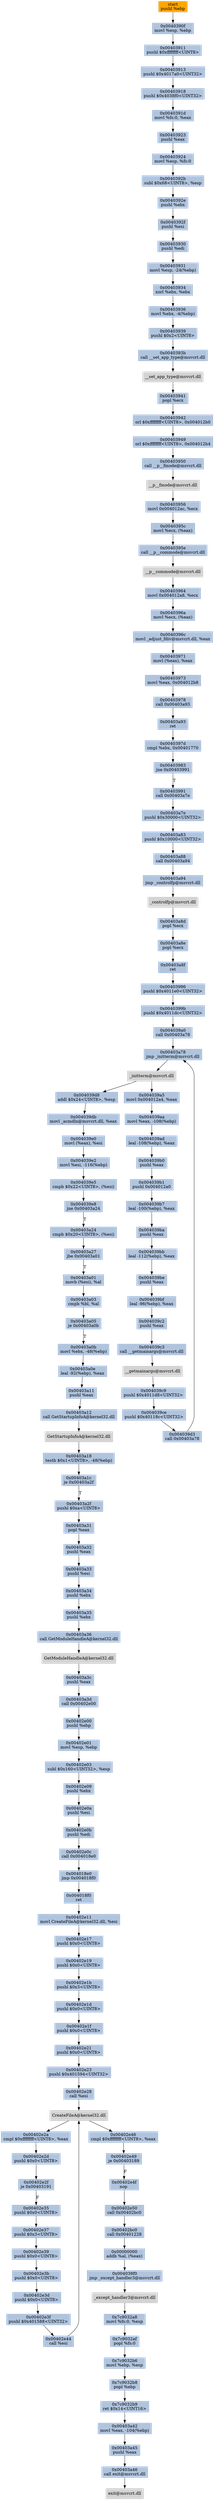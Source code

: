 digraph G {
node[shape=rectangle,style=filled,fillcolor=lightsteelblue,color=lightsteelblue]
bgcolor="transparent"
a0x0040390epushl_ebp[label="start\npushl %ebp",color="lightgrey",fillcolor="orange"];
a0x0040390fmovl_esp_ebp[label="0x0040390f\nmovl %esp, %ebp"];
a0x00403911pushl_0xffffffffUINT8[label="0x00403911\npushl $0xffffffff<UINT8>"];
a0x00403913pushl_0x4017a0UINT32[label="0x00403913\npushl $0x4017a0<UINT32>"];
a0x00403918pushl_0x4038f0UINT32[label="0x00403918\npushl $0x4038f0<UINT32>"];
a0x0040391dmovl_fs_0_eax[label="0x0040391d\nmovl %fs:0, %eax"];
a0x00403923pushl_eax[label="0x00403923\npushl %eax"];
a0x00403924movl_esp_fs_0[label="0x00403924\nmovl %esp, %fs:0"];
a0x0040392bsubl_0x68UINT8_esp[label="0x0040392b\nsubl $0x68<UINT8>, %esp"];
a0x0040392epushl_ebx[label="0x0040392e\npushl %ebx"];
a0x0040392fpushl_esi[label="0x0040392f\npushl %esi"];
a0x00403930pushl_edi[label="0x00403930\npushl %edi"];
a0x00403931movl_esp__24ebp_[label="0x00403931\nmovl %esp, -24(%ebp)"];
a0x00403934xorl_ebx_ebx[label="0x00403934\nxorl %ebx, %ebx"];
a0x00403936movl_ebx__4ebp_[label="0x00403936\nmovl %ebx, -4(%ebp)"];
a0x00403939pushl_0x2UINT8[label="0x00403939\npushl $0x2<UINT8>"];
a0x0040393bcall___set_app_type_msvcrt_dll[label="0x0040393b\ncall __set_app_type@msvcrt.dll"];
a__set_app_type_msvcrt_dll[label="__set_app_type@msvcrt.dll",color="lightgrey",fillcolor="lightgrey"];
a0x00403941popl_ecx[label="0x00403941\npopl %ecx"];
a0x00403942orl_0xffffffffUINT8_0x004012b0[label="0x00403942\norl $0xffffffff<UINT8>, 0x004012b0"];
a0x00403949orl_0xffffffffUINT8_0x004012b4[label="0x00403949\norl $0xffffffff<UINT8>, 0x004012b4"];
a0x00403950call___p__fmode_msvcrt_dll[label="0x00403950\ncall __p__fmode@msvcrt.dll"];
a__p__fmode_msvcrt_dll[label="__p__fmode@msvcrt.dll",color="lightgrey",fillcolor="lightgrey"];
a0x00403956movl_0x004012ac_ecx[label="0x00403956\nmovl 0x004012ac, %ecx"];
a0x0040395cmovl_ecx_eax_[label="0x0040395c\nmovl %ecx, (%eax)"];
a0x0040395ecall___p__commode_msvcrt_dll[label="0x0040395e\ncall __p__commode@msvcrt.dll"];
a__p__commode_msvcrt_dll[label="__p__commode@msvcrt.dll",color="lightgrey",fillcolor="lightgrey"];
a0x00403964movl_0x004012a8_ecx[label="0x00403964\nmovl 0x004012a8, %ecx"];
a0x0040396amovl_ecx_eax_[label="0x0040396a\nmovl %ecx, (%eax)"];
a0x0040396cmovl__adjust_fdiv_msvcrt_dll_eax[label="0x0040396c\nmovl _adjust_fdiv@msvcrt.dll, %eax"];
a0x00403971movl_eax__eax[label="0x00403971\nmovl (%eax), %eax"];
a0x00403973movl_eax_0x004012b8[label="0x00403973\nmovl %eax, 0x004012b8"];
a0x00403978call_0x00403a93[label="0x00403978\ncall 0x00403a93"];
a0x00403a93ret[label="0x00403a93\nret"];
a0x0040397dcmpl_ebx_0x00401770[label="0x0040397d\ncmpl %ebx, 0x00401770"];
a0x00403983jne_0x00403991[label="0x00403983\njne 0x00403991"];
a0x00403991call_0x00403a7e[label="0x00403991\ncall 0x00403a7e"];
a0x00403a7epushl_0x30000UINT32[label="0x00403a7e\npushl $0x30000<UINT32>"];
a0x00403a83pushl_0x10000UINT32[label="0x00403a83\npushl $0x10000<UINT32>"];
a0x00403a88call_0x00403a94[label="0x00403a88\ncall 0x00403a94"];
a0x00403a94jmp__controlfp_msvcrt_dll[label="0x00403a94\njmp _controlfp@msvcrt.dll"];
a_controlfp_msvcrt_dll[label="_controlfp@msvcrt.dll",color="lightgrey",fillcolor="lightgrey"];
a0x00403a8dpopl_ecx[label="0x00403a8d\npopl %ecx"];
a0x00403a8epopl_ecx[label="0x00403a8e\npopl %ecx"];
a0x00403a8fret[label="0x00403a8f\nret"];
a0x00403996pushl_0x4011e0UINT32[label="0x00403996\npushl $0x4011e0<UINT32>"];
a0x0040399bpushl_0x4011dcUINT32[label="0x0040399b\npushl $0x4011dc<UINT32>"];
a0x004039a0call_0x00403a78[label="0x004039a0\ncall 0x00403a78"];
a0x00403a78jmp__initterm_msvcrt_dll[label="0x00403a78\njmp _initterm@msvcrt.dll"];
a_initterm_msvcrt_dll[label="_initterm@msvcrt.dll",color="lightgrey",fillcolor="lightgrey"];
a0x004039a5movl_0x004012a4_eax[label="0x004039a5\nmovl 0x004012a4, %eax"];
a0x004039aamovl_eax__108ebp_[label="0x004039aa\nmovl %eax, -108(%ebp)"];
a0x004039adleal__108ebp__eax[label="0x004039ad\nleal -108(%ebp), %eax"];
a0x004039b0pushl_eax[label="0x004039b0\npushl %eax"];
a0x004039b1pushl_0x004012a0[label="0x004039b1\npushl 0x004012a0"];
a0x004039b7leal__100ebp__eax[label="0x004039b7\nleal -100(%ebp), %eax"];
a0x004039bapushl_eax[label="0x004039ba\npushl %eax"];
a0x004039bbleal__112ebp__eax[label="0x004039bb\nleal -112(%ebp), %eax"];
a0x004039bepushl_eax[label="0x004039be\npushl %eax"];
a0x004039bfleal__96ebp__eax[label="0x004039bf\nleal -96(%ebp), %eax"];
a0x004039c2pushl_eax[label="0x004039c2\npushl %eax"];
a0x004039c3call___getmainargs_msvcrt_dll[label="0x004039c3\ncall __getmainargs@msvcrt.dll"];
a__getmainargs_msvcrt_dll[label="__getmainargs@msvcrt.dll",color="lightgrey",fillcolor="lightgrey"];
a0x004039c9pushl_0x4011d8UINT32[label="0x004039c9\npushl $0x4011d8<UINT32>"];
a0x004039cepushl_0x40118cUINT32[label="0x004039ce\npushl $0x40118c<UINT32>"];
a0x004039d3call_0x00403a78[label="0x004039d3\ncall 0x00403a78"];
a0x004039d8addl_0x24UINT8_esp[label="0x004039d8\naddl $0x24<UINT8>, %esp"];
a0x004039dbmovl__acmdln_msvcrt_dll_eax[label="0x004039db\nmovl _acmdln@msvcrt.dll, %eax"];
a0x004039e0movl_eax__esi[label="0x004039e0\nmovl (%eax), %esi"];
a0x004039e2movl_esi__116ebp_[label="0x004039e2\nmovl %esi, -116(%ebp)"];
a0x004039e5cmpb_0x22UINT8_esi_[label="0x004039e5\ncmpb $0x22<UINT8>, (%esi)"];
a0x004039e8jne_0x00403a24[label="0x004039e8\njne 0x00403a24"];
a0x00403a24cmpb_0x20UINT8_esi_[label="0x00403a24\ncmpb $0x20<UINT8>, (%esi)"];
a0x00403a27jbe_0x00403a01[label="0x00403a27\njbe 0x00403a01"];
a0x00403a01movb_esi__al[label="0x00403a01\nmovb (%esi), %al"];
a0x00403a03cmpb_bl_al[label="0x00403a03\ncmpb %bl, %al"];
a0x00403a05je_0x00403a0b[label="0x00403a05\nje 0x00403a0b"];
a0x00403a0bmovl_ebx__48ebp_[label="0x00403a0b\nmovl %ebx, -48(%ebp)"];
a0x00403a0eleal__92ebp__eax[label="0x00403a0e\nleal -92(%ebp), %eax"];
a0x00403a11pushl_eax[label="0x00403a11\npushl %eax"];
a0x00403a12call_GetStartupInfoA_kernel32_dll[label="0x00403a12\ncall GetStartupInfoA@kernel32.dll"];
GetStartupInfoA_kernel32_dll[label="GetStartupInfoA@kernel32.dll",color="lightgrey",fillcolor="lightgrey"];
a0x00403a18testb_0x1UINT8__48ebp_[label="0x00403a18\ntestb $0x1<UINT8>, -48(%ebp)"];
a0x00403a1cje_0x00403a2f[label="0x00403a1c\nje 0x00403a2f"];
a0x00403a2fpushl_0xaUINT8[label="0x00403a2f\npushl $0xa<UINT8>"];
a0x00403a31popl_eax[label="0x00403a31\npopl %eax"];
a0x00403a32pushl_eax[label="0x00403a32\npushl %eax"];
a0x00403a33pushl_esi[label="0x00403a33\npushl %esi"];
a0x00403a34pushl_ebx[label="0x00403a34\npushl %ebx"];
a0x00403a35pushl_ebx[label="0x00403a35\npushl %ebx"];
a0x00403a36call_GetModuleHandleA_kernel32_dll[label="0x00403a36\ncall GetModuleHandleA@kernel32.dll"];
GetModuleHandleA_kernel32_dll[label="GetModuleHandleA@kernel32.dll",color="lightgrey",fillcolor="lightgrey"];
a0x00403a3cpushl_eax[label="0x00403a3c\npushl %eax"];
a0x00403a3dcall_0x00402e00[label="0x00403a3d\ncall 0x00402e00"];
a0x00402e00pushl_ebp[label="0x00402e00\npushl %ebp"];
a0x00402e01movl_esp_ebp[label="0x00402e01\nmovl %esp, %ebp"];
a0x00402e03subl_0x160UINT32_esp[label="0x00402e03\nsubl $0x160<UINT32>, %esp"];
a0x00402e09pushl_ebx[label="0x00402e09\npushl %ebx"];
a0x00402e0apushl_esi[label="0x00402e0a\npushl %esi"];
a0x00402e0bpushl_edi[label="0x00402e0b\npushl %edi"];
a0x00402e0ccall_0x004018e0[label="0x00402e0c\ncall 0x004018e0"];
a0x004018e0jmp_0x004018f0[label="0x004018e0\njmp 0x004018f0"];
a0x004018f0ret[label="0x004018f0\nret"];
a0x00402e11movl_CreateFileA_kernel32_dll_esi[label="0x00402e11\nmovl CreateFileA@kernel32.dll, %esi"];
a0x00402e17pushl_0x0UINT8[label="0x00402e17\npushl $0x0<UINT8>"];
a0x00402e19pushl_0x0UINT8[label="0x00402e19\npushl $0x0<UINT8>"];
a0x00402e1bpushl_0x3UINT8[label="0x00402e1b\npushl $0x3<UINT8>"];
a0x00402e1dpushl_0x0UINT8[label="0x00402e1d\npushl $0x0<UINT8>"];
a0x00402e1fpushl_0x0UINT8[label="0x00402e1f\npushl $0x0<UINT8>"];
a0x00402e21pushl_0x0UINT8[label="0x00402e21\npushl $0x0<UINT8>"];
a0x00402e23pushl_0x401594UINT32[label="0x00402e23\npushl $0x401594<UINT32>"];
a0x00402e28call_esi[label="0x00402e28\ncall %esi"];
CreateFileA_kernel32_dll[label="CreateFileA@kernel32.dll",color="lightgrey",fillcolor="lightgrey"];
a0x00402e2acmpl_0xffffffffUINT8_eax[label="0x00402e2a\ncmpl $0xffffffff<UINT8>, %eax"];
a0x00402e2dpushl_0x0UINT8[label="0x00402e2d\npushl $0x0<UINT8>"];
a0x00402e2fje_0x00403191[label="0x00402e2f\nje 0x00403191"];
a0x00402e35pushl_0x0UINT8[label="0x00402e35\npushl $0x0<UINT8>"];
a0x00402e37pushl_0x3UINT8[label="0x00402e37\npushl $0x3<UINT8>"];
a0x00402e39pushl_0x0UINT8[label="0x00402e39\npushl $0x0<UINT8>"];
a0x00402e3bpushl_0x0UINT8[label="0x00402e3b\npushl $0x0<UINT8>"];
a0x00402e3dpushl_0x0UINT8[label="0x00402e3d\npushl $0x0<UINT8>"];
a0x00402e3fpushl_0x401588UINT32[label="0x00402e3f\npushl $0x401588<UINT32>"];
a0x00402e44call_esi[label="0x00402e44\ncall %esi"];
a0x00402e46cmpl_0xffffffffUINT8_eax[label="0x00402e46\ncmpl $0xffffffff<UINT8>, %eax"];
a0x00402e49je_0x00403189[label="0x00402e49\nje 0x00403189"];
a0x00402e4fnop_[label="0x00402e4f\nnop "];
a0x00402e50call_0x00402bc0[label="0x00402e50\ncall 0x00402bc0"];
a0x00402bc0call_0x00401228[label="0x00402bc0\ncall 0x00401228"];
a0x00000000addb_al_eax_[label="0x00000000\naddb %al, (%eax)"];
a0x004038f0jmp__except_handler3_msvcrt_dll[label="0x004038f0\njmp _except_handler3@msvcrt.dll"];
a_except_handler3_msvcrt_dll[label="_except_handler3@msvcrt.dll",color="lightgrey",fillcolor="lightgrey"];
a0x7c9032a8movl_fs_0_esp[label="0x7c9032a8\nmovl %fs:0, %esp"];
a0x7c9032afpopl_fs_0[label="0x7c9032af\npopl %fs:0"];
a0x7c9032b6movl_ebp_esp[label="0x7c9032b6\nmovl %ebp, %esp"];
a0x7c9032b8popl_ebp[label="0x7c9032b8\npopl %ebp"];
a0x7c9032b9ret_0x14UINT16[label="0x7c9032b9\nret $0x14<UINT16>"];
a0x00403a42movl_eax__104ebp_[label="0x00403a42\nmovl %eax, -104(%ebp)"];
a0x00403a45pushl_eax[label="0x00403a45\npushl %eax"];
a0x00403a46call_exit_msvcrt_dll[label="0x00403a46\ncall exit@msvcrt.dll"];
exit_msvcrt_dll[label="exit@msvcrt.dll",color="lightgrey",fillcolor="lightgrey"];
a0x0040390epushl_ebp -> a0x0040390fmovl_esp_ebp [color="#000000"];
a0x0040390fmovl_esp_ebp -> a0x00403911pushl_0xffffffffUINT8 [color="#000000"];
a0x00403911pushl_0xffffffffUINT8 -> a0x00403913pushl_0x4017a0UINT32 [color="#000000"];
a0x00403913pushl_0x4017a0UINT32 -> a0x00403918pushl_0x4038f0UINT32 [color="#000000"];
a0x00403918pushl_0x4038f0UINT32 -> a0x0040391dmovl_fs_0_eax [color="#000000"];
a0x0040391dmovl_fs_0_eax -> a0x00403923pushl_eax [color="#000000"];
a0x00403923pushl_eax -> a0x00403924movl_esp_fs_0 [color="#000000"];
a0x00403924movl_esp_fs_0 -> a0x0040392bsubl_0x68UINT8_esp [color="#000000"];
a0x0040392bsubl_0x68UINT8_esp -> a0x0040392epushl_ebx [color="#000000"];
a0x0040392epushl_ebx -> a0x0040392fpushl_esi [color="#000000"];
a0x0040392fpushl_esi -> a0x00403930pushl_edi [color="#000000"];
a0x00403930pushl_edi -> a0x00403931movl_esp__24ebp_ [color="#000000"];
a0x00403931movl_esp__24ebp_ -> a0x00403934xorl_ebx_ebx [color="#000000"];
a0x00403934xorl_ebx_ebx -> a0x00403936movl_ebx__4ebp_ [color="#000000"];
a0x00403936movl_ebx__4ebp_ -> a0x00403939pushl_0x2UINT8 [color="#000000"];
a0x00403939pushl_0x2UINT8 -> a0x0040393bcall___set_app_type_msvcrt_dll [color="#000000"];
a0x0040393bcall___set_app_type_msvcrt_dll -> a__set_app_type_msvcrt_dll [color="#000000"];
a__set_app_type_msvcrt_dll -> a0x00403941popl_ecx [color="#000000"];
a0x00403941popl_ecx -> a0x00403942orl_0xffffffffUINT8_0x004012b0 [color="#000000"];
a0x00403942orl_0xffffffffUINT8_0x004012b0 -> a0x00403949orl_0xffffffffUINT8_0x004012b4 [color="#000000"];
a0x00403949orl_0xffffffffUINT8_0x004012b4 -> a0x00403950call___p__fmode_msvcrt_dll [color="#000000"];
a0x00403950call___p__fmode_msvcrt_dll -> a__p__fmode_msvcrt_dll [color="#000000"];
a__p__fmode_msvcrt_dll -> a0x00403956movl_0x004012ac_ecx [color="#000000"];
a0x00403956movl_0x004012ac_ecx -> a0x0040395cmovl_ecx_eax_ [color="#000000"];
a0x0040395cmovl_ecx_eax_ -> a0x0040395ecall___p__commode_msvcrt_dll [color="#000000"];
a0x0040395ecall___p__commode_msvcrt_dll -> a__p__commode_msvcrt_dll [color="#000000"];
a__p__commode_msvcrt_dll -> a0x00403964movl_0x004012a8_ecx [color="#000000"];
a0x00403964movl_0x004012a8_ecx -> a0x0040396amovl_ecx_eax_ [color="#000000"];
a0x0040396amovl_ecx_eax_ -> a0x0040396cmovl__adjust_fdiv_msvcrt_dll_eax [color="#000000"];
a0x0040396cmovl__adjust_fdiv_msvcrt_dll_eax -> a0x00403971movl_eax__eax [color="#000000"];
a0x00403971movl_eax__eax -> a0x00403973movl_eax_0x004012b8 [color="#000000"];
a0x00403973movl_eax_0x004012b8 -> a0x00403978call_0x00403a93 [color="#000000"];
a0x00403978call_0x00403a93 -> a0x00403a93ret [color="#000000"];
a0x00403a93ret -> a0x0040397dcmpl_ebx_0x00401770 [color="#000000"];
a0x0040397dcmpl_ebx_0x00401770 -> a0x00403983jne_0x00403991 [color="#000000"];
a0x00403983jne_0x00403991 -> a0x00403991call_0x00403a7e [color="#000000",label="T"];
a0x00403991call_0x00403a7e -> a0x00403a7epushl_0x30000UINT32 [color="#000000"];
a0x00403a7epushl_0x30000UINT32 -> a0x00403a83pushl_0x10000UINT32 [color="#000000"];
a0x00403a83pushl_0x10000UINT32 -> a0x00403a88call_0x00403a94 [color="#000000"];
a0x00403a88call_0x00403a94 -> a0x00403a94jmp__controlfp_msvcrt_dll [color="#000000"];
a0x00403a94jmp__controlfp_msvcrt_dll -> a_controlfp_msvcrt_dll [color="#000000"];
a_controlfp_msvcrt_dll -> a0x00403a8dpopl_ecx [color="#000000"];
a0x00403a8dpopl_ecx -> a0x00403a8epopl_ecx [color="#000000"];
a0x00403a8epopl_ecx -> a0x00403a8fret [color="#000000"];
a0x00403a8fret -> a0x00403996pushl_0x4011e0UINT32 [color="#000000"];
a0x00403996pushl_0x4011e0UINT32 -> a0x0040399bpushl_0x4011dcUINT32 [color="#000000"];
a0x0040399bpushl_0x4011dcUINT32 -> a0x004039a0call_0x00403a78 [color="#000000"];
a0x004039a0call_0x00403a78 -> a0x00403a78jmp__initterm_msvcrt_dll [color="#000000"];
a0x00403a78jmp__initterm_msvcrt_dll -> a_initterm_msvcrt_dll [color="#000000"];
a_initterm_msvcrt_dll -> a0x004039a5movl_0x004012a4_eax [color="#000000"];
a0x004039a5movl_0x004012a4_eax -> a0x004039aamovl_eax__108ebp_ [color="#000000"];
a0x004039aamovl_eax__108ebp_ -> a0x004039adleal__108ebp__eax [color="#000000"];
a0x004039adleal__108ebp__eax -> a0x004039b0pushl_eax [color="#000000"];
a0x004039b0pushl_eax -> a0x004039b1pushl_0x004012a0 [color="#000000"];
a0x004039b1pushl_0x004012a0 -> a0x004039b7leal__100ebp__eax [color="#000000"];
a0x004039b7leal__100ebp__eax -> a0x004039bapushl_eax [color="#000000"];
a0x004039bapushl_eax -> a0x004039bbleal__112ebp__eax [color="#000000"];
a0x004039bbleal__112ebp__eax -> a0x004039bepushl_eax [color="#000000"];
a0x004039bepushl_eax -> a0x004039bfleal__96ebp__eax [color="#000000"];
a0x004039bfleal__96ebp__eax -> a0x004039c2pushl_eax [color="#000000"];
a0x004039c2pushl_eax -> a0x004039c3call___getmainargs_msvcrt_dll [color="#000000"];
a0x004039c3call___getmainargs_msvcrt_dll -> a__getmainargs_msvcrt_dll [color="#000000"];
a__getmainargs_msvcrt_dll -> a0x004039c9pushl_0x4011d8UINT32 [color="#000000"];
a0x004039c9pushl_0x4011d8UINT32 -> a0x004039cepushl_0x40118cUINT32 [color="#000000"];
a0x004039cepushl_0x40118cUINT32 -> a0x004039d3call_0x00403a78 [color="#000000"];
a0x004039d3call_0x00403a78 -> a0x00403a78jmp__initterm_msvcrt_dll [color="#000000"];
a_initterm_msvcrt_dll -> a0x004039d8addl_0x24UINT8_esp [color="#000000"];
a0x004039d8addl_0x24UINT8_esp -> a0x004039dbmovl__acmdln_msvcrt_dll_eax [color="#000000"];
a0x004039dbmovl__acmdln_msvcrt_dll_eax -> a0x004039e0movl_eax__esi [color="#000000"];
a0x004039e0movl_eax__esi -> a0x004039e2movl_esi__116ebp_ [color="#000000"];
a0x004039e2movl_esi__116ebp_ -> a0x004039e5cmpb_0x22UINT8_esi_ [color="#000000"];
a0x004039e5cmpb_0x22UINT8_esi_ -> a0x004039e8jne_0x00403a24 [color="#000000"];
a0x004039e8jne_0x00403a24 -> a0x00403a24cmpb_0x20UINT8_esi_ [color="#000000",label="T"];
a0x00403a24cmpb_0x20UINT8_esi_ -> a0x00403a27jbe_0x00403a01 [color="#000000"];
a0x00403a27jbe_0x00403a01 -> a0x00403a01movb_esi__al [color="#000000",label="T"];
a0x00403a01movb_esi__al -> a0x00403a03cmpb_bl_al [color="#000000"];
a0x00403a03cmpb_bl_al -> a0x00403a05je_0x00403a0b [color="#000000"];
a0x00403a05je_0x00403a0b -> a0x00403a0bmovl_ebx__48ebp_ [color="#000000",label="T"];
a0x00403a0bmovl_ebx__48ebp_ -> a0x00403a0eleal__92ebp__eax [color="#000000"];
a0x00403a0eleal__92ebp__eax -> a0x00403a11pushl_eax [color="#000000"];
a0x00403a11pushl_eax -> a0x00403a12call_GetStartupInfoA_kernel32_dll [color="#000000"];
a0x00403a12call_GetStartupInfoA_kernel32_dll -> GetStartupInfoA_kernel32_dll [color="#000000"];
GetStartupInfoA_kernel32_dll -> a0x00403a18testb_0x1UINT8__48ebp_ [color="#000000"];
a0x00403a18testb_0x1UINT8__48ebp_ -> a0x00403a1cje_0x00403a2f [color="#000000"];
a0x00403a1cje_0x00403a2f -> a0x00403a2fpushl_0xaUINT8 [color="#000000",label="T"];
a0x00403a2fpushl_0xaUINT8 -> a0x00403a31popl_eax [color="#000000"];
a0x00403a31popl_eax -> a0x00403a32pushl_eax [color="#000000"];
a0x00403a32pushl_eax -> a0x00403a33pushl_esi [color="#000000"];
a0x00403a33pushl_esi -> a0x00403a34pushl_ebx [color="#000000"];
a0x00403a34pushl_ebx -> a0x00403a35pushl_ebx [color="#000000"];
a0x00403a35pushl_ebx -> a0x00403a36call_GetModuleHandleA_kernel32_dll [color="#000000"];
a0x00403a36call_GetModuleHandleA_kernel32_dll -> GetModuleHandleA_kernel32_dll [color="#000000"];
GetModuleHandleA_kernel32_dll -> a0x00403a3cpushl_eax [color="#000000"];
a0x00403a3cpushl_eax -> a0x00403a3dcall_0x00402e00 [color="#000000"];
a0x00403a3dcall_0x00402e00 -> a0x00402e00pushl_ebp [color="#000000"];
a0x00402e00pushl_ebp -> a0x00402e01movl_esp_ebp [color="#000000"];
a0x00402e01movl_esp_ebp -> a0x00402e03subl_0x160UINT32_esp [color="#000000"];
a0x00402e03subl_0x160UINT32_esp -> a0x00402e09pushl_ebx [color="#000000"];
a0x00402e09pushl_ebx -> a0x00402e0apushl_esi [color="#000000"];
a0x00402e0apushl_esi -> a0x00402e0bpushl_edi [color="#000000"];
a0x00402e0bpushl_edi -> a0x00402e0ccall_0x004018e0 [color="#000000"];
a0x00402e0ccall_0x004018e0 -> a0x004018e0jmp_0x004018f0 [color="#000000"];
a0x004018e0jmp_0x004018f0 -> a0x004018f0ret [color="#000000"];
a0x004018f0ret -> a0x00402e11movl_CreateFileA_kernel32_dll_esi [color="#000000"];
a0x00402e11movl_CreateFileA_kernel32_dll_esi -> a0x00402e17pushl_0x0UINT8 [color="#000000"];
a0x00402e17pushl_0x0UINT8 -> a0x00402e19pushl_0x0UINT8 [color="#000000"];
a0x00402e19pushl_0x0UINT8 -> a0x00402e1bpushl_0x3UINT8 [color="#000000"];
a0x00402e1bpushl_0x3UINT8 -> a0x00402e1dpushl_0x0UINT8 [color="#000000"];
a0x00402e1dpushl_0x0UINT8 -> a0x00402e1fpushl_0x0UINT8 [color="#000000"];
a0x00402e1fpushl_0x0UINT8 -> a0x00402e21pushl_0x0UINT8 [color="#000000"];
a0x00402e21pushl_0x0UINT8 -> a0x00402e23pushl_0x401594UINT32 [color="#000000"];
a0x00402e23pushl_0x401594UINT32 -> a0x00402e28call_esi [color="#000000"];
a0x00402e28call_esi -> CreateFileA_kernel32_dll [color="#000000"];
CreateFileA_kernel32_dll -> a0x00402e2acmpl_0xffffffffUINT8_eax [color="#000000"];
a0x00402e2acmpl_0xffffffffUINT8_eax -> a0x00402e2dpushl_0x0UINT8 [color="#000000"];
a0x00402e2dpushl_0x0UINT8 -> a0x00402e2fje_0x00403191 [color="#000000"];
a0x00402e2fje_0x00403191 -> a0x00402e35pushl_0x0UINT8 [color="#000000",label="F"];
a0x00402e35pushl_0x0UINT8 -> a0x00402e37pushl_0x3UINT8 [color="#000000"];
a0x00402e37pushl_0x3UINT8 -> a0x00402e39pushl_0x0UINT8 [color="#000000"];
a0x00402e39pushl_0x0UINT8 -> a0x00402e3bpushl_0x0UINT8 [color="#000000"];
a0x00402e3bpushl_0x0UINT8 -> a0x00402e3dpushl_0x0UINT8 [color="#000000"];
a0x00402e3dpushl_0x0UINT8 -> a0x00402e3fpushl_0x401588UINT32 [color="#000000"];
a0x00402e3fpushl_0x401588UINT32 -> a0x00402e44call_esi [color="#000000"];
a0x00402e44call_esi -> CreateFileA_kernel32_dll [color="#000000"];
CreateFileA_kernel32_dll -> a0x00402e46cmpl_0xffffffffUINT8_eax [color="#000000"];
a0x00402e46cmpl_0xffffffffUINT8_eax -> a0x00402e49je_0x00403189 [color="#000000"];
a0x00402e49je_0x00403189 -> a0x00402e4fnop_ [color="#000000",label="F"];
a0x00402e4fnop_ -> a0x00402e50call_0x00402bc0 [color="#000000"];
a0x00402e50call_0x00402bc0 -> a0x00402bc0call_0x00401228 [color="#000000"];
a0x00402bc0call_0x00401228 -> a0x00000000addb_al_eax_ [color="#000000"];
a0x00000000addb_al_eax_ -> a0x004038f0jmp__except_handler3_msvcrt_dll [color="#000000"];
a0x004038f0jmp__except_handler3_msvcrt_dll -> a_except_handler3_msvcrt_dll [color="#000000"];
a_except_handler3_msvcrt_dll -> a0x7c9032a8movl_fs_0_esp [color="#000000"];
a0x7c9032a8movl_fs_0_esp -> a0x7c9032afpopl_fs_0 [color="#000000"];
a0x7c9032afpopl_fs_0 -> a0x7c9032b6movl_ebp_esp [color="#000000"];
a0x7c9032b6movl_ebp_esp -> a0x7c9032b8popl_ebp [color="#000000"];
a0x7c9032b8popl_ebp -> a0x7c9032b9ret_0x14UINT16 [color="#000000"];
a0x7c9032b9ret_0x14UINT16 -> a0x00403a42movl_eax__104ebp_ [color="#000000"];
a0x00403a42movl_eax__104ebp_ -> a0x00403a45pushl_eax [color="#000000"];
a0x00403a45pushl_eax -> a0x00403a46call_exit_msvcrt_dll [color="#000000"];
a0x00403a46call_exit_msvcrt_dll -> exit_msvcrt_dll [color="#000000"];
}

